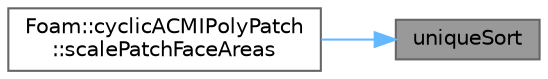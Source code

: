 digraph "uniqueSort"
{
 // LATEX_PDF_SIZE
  bgcolor="transparent";
  edge [fontname=Helvetica,fontsize=10,labelfontname=Helvetica,labelfontsize=10];
  node [fontname=Helvetica,fontsize=10,shape=box,height=0.2,width=0.4];
  rankdir="RL";
  Node1 [id="Node000001",label="uniqueSort",height=0.2,width=0.4,color="gray40", fillcolor="grey60", style="filled", fontcolor="black",tooltip=" "];
  Node1 -> Node2 [id="edge1_Node000001_Node000002",dir="back",color="steelblue1",style="solid",tooltip=" "];
  Node2 [id="Node000002",label="Foam::cyclicACMIPolyPatch\l::scalePatchFaceAreas",height=0.2,width=0.4,color="grey40", fillcolor="white", style="filled",URL="$classFoam_1_1cyclicACMIPolyPatch.html#a7baf66ef91d29d9840434915b1c1e721",tooltip=" "];
}
